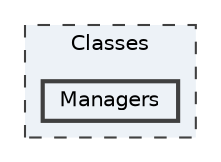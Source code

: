 digraph "Classes/Managers"
{
 // LATEX_PDF_SIZE
  bgcolor="transparent";
  edge [fontname=Helvetica,fontsize=10,labelfontname=Helvetica,labelfontsize=10];
  node [fontname=Helvetica,fontsize=10,shape=box,height=0.2,width=0.4];
  compound=true
  subgraph clusterdir_0c68614ac8d8401edbf4146ded722294 {
    graph [ bgcolor="#edf2f7", pencolor="grey25", label="Classes", fontname=Helvetica,fontsize=10 style="filled,dashed", URL="dir_0c68614ac8d8401edbf4146ded722294.html",tooltip=""]
  dir_3f1556d9f5bfc6a322c2454207bbd69a [label="Managers", fillcolor="#edf2f7", color="grey25", style="filled,bold", URL="dir_3f1556d9f5bfc6a322c2454207bbd69a.html",tooltip=""];
  }
}
